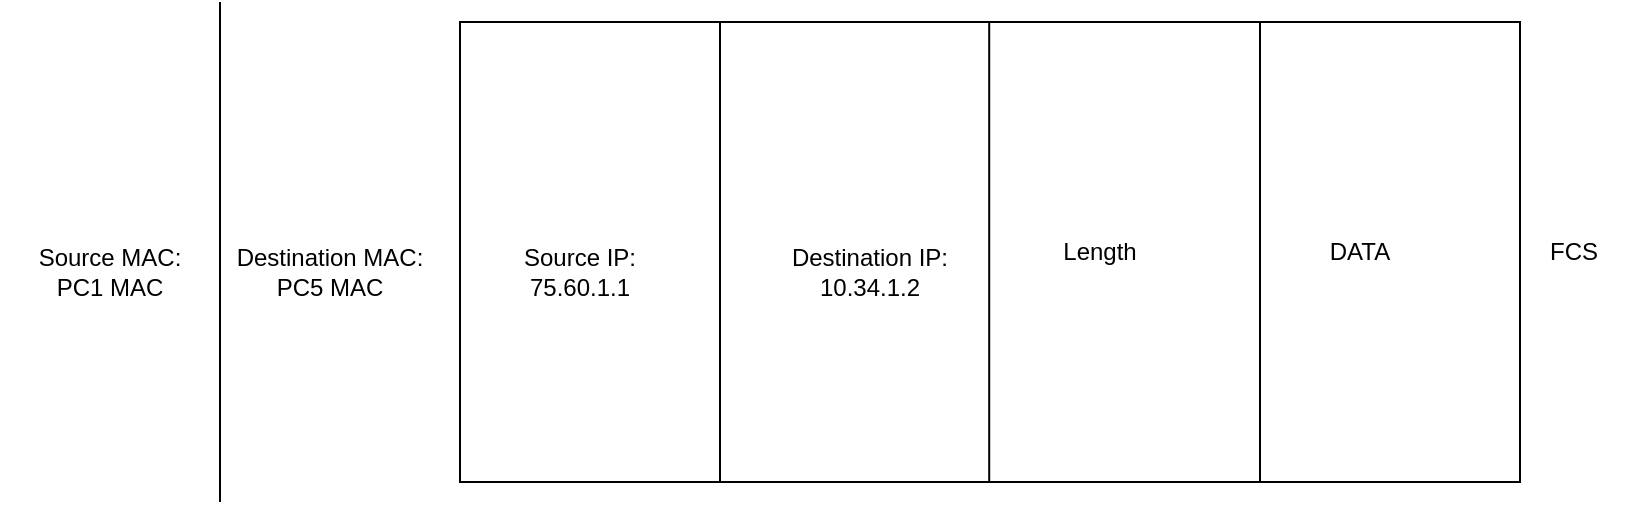 <mxfile version="21.8.2" type="device">
  <diagram name="Page-1" id="eSoGNC92_Jq6P43yJokB">
    <mxGraphModel dx="955" dy="488" grid="1" gridSize="10" guides="1" tooltips="1" connect="1" arrows="1" fold="1" page="1" pageScale="1" pageWidth="827" pageHeight="1169" math="0" shadow="0">
      <root>
        <mxCell id="0" />
        <mxCell id="1" parent="0" />
        <mxCell id="eUa1l-rqsY-52ic8rM7v-1" value="" style="rounded=0;whiteSpace=wrap;html=1;" vertex="1" parent="1">
          <mxGeometry x="240" y="120" width="530" height="230" as="geometry" />
        </mxCell>
        <mxCell id="eUa1l-rqsY-52ic8rM7v-3" value="" style="endArrow=none;html=1;rounded=0;" edge="1" parent="1">
          <mxGeometry width="50" height="50" relative="1" as="geometry">
            <mxPoint x="120" y="360" as="sourcePoint" />
            <mxPoint x="120" y="110" as="targetPoint" />
          </mxGeometry>
        </mxCell>
        <mxCell id="eUa1l-rqsY-52ic8rM7v-4" value="Length" style="text;html=1;strokeColor=none;fillColor=none;align=center;verticalAlign=middle;whiteSpace=wrap;rounded=0;" vertex="1" parent="1">
          <mxGeometry x="530" y="220" width="60" height="30" as="geometry" />
        </mxCell>
        <mxCell id="eUa1l-rqsY-52ic8rM7v-5" value="Source IP: 75.60.1.1" style="text;html=1;strokeColor=none;fillColor=none;align=center;verticalAlign=middle;whiteSpace=wrap;rounded=0;" vertex="1" parent="1">
          <mxGeometry x="260" y="230" width="80" height="30" as="geometry" />
        </mxCell>
        <mxCell id="eUa1l-rqsY-52ic8rM7v-7" value="Source MAC:&lt;br&gt;PC1 MAC" style="text;html=1;strokeColor=none;fillColor=none;align=center;verticalAlign=middle;whiteSpace=wrap;rounded=0;" vertex="1" parent="1">
          <mxGeometry x="10" y="230" width="110" height="30" as="geometry" />
        </mxCell>
        <mxCell id="eUa1l-rqsY-52ic8rM7v-8" value="Destination MAC:&lt;br&gt;PC5 MAC" style="text;html=1;strokeColor=none;fillColor=none;align=center;verticalAlign=middle;whiteSpace=wrap;rounded=0;" vertex="1" parent="1">
          <mxGeometry x="120" y="230" width="110" height="30" as="geometry" />
        </mxCell>
        <mxCell id="eUa1l-rqsY-52ic8rM7v-10" value="" style="endArrow=none;html=1;rounded=0;" edge="1" parent="1" target="eUa1l-rqsY-52ic8rM7v-1">
          <mxGeometry width="50" height="50" relative="1" as="geometry">
            <mxPoint x="400" y="350" as="sourcePoint" />
            <mxPoint x="450" y="300" as="targetPoint" />
          </mxGeometry>
        </mxCell>
        <mxCell id="eUa1l-rqsY-52ic8rM7v-11" value="" style="endArrow=none;html=1;rounded=0;" edge="1" parent="1">
          <mxGeometry width="50" height="50" relative="1" as="geometry">
            <mxPoint x="370" y="350" as="sourcePoint" />
            <mxPoint x="370" y="120" as="targetPoint" />
          </mxGeometry>
        </mxCell>
        <mxCell id="eUa1l-rqsY-52ic8rM7v-15" value="" style="endArrow=none;html=1;rounded=0;" edge="1" parent="1">
          <mxGeometry width="50" height="50" relative="1" as="geometry">
            <mxPoint x="504.6" y="350" as="sourcePoint" />
            <mxPoint x="504.6" y="120" as="targetPoint" />
          </mxGeometry>
        </mxCell>
        <mxCell id="eUa1l-rqsY-52ic8rM7v-16" value="" style="endArrow=none;html=1;rounded=0;" edge="1" parent="1">
          <mxGeometry width="50" height="50" relative="1" as="geometry">
            <mxPoint x="640" y="350" as="sourcePoint" />
            <mxPoint x="640" y="120" as="targetPoint" />
          </mxGeometry>
        </mxCell>
        <mxCell id="eUa1l-rqsY-52ic8rM7v-18" value="Destination IP: 10.34.1.2" style="text;html=1;strokeColor=none;fillColor=none;align=center;verticalAlign=middle;whiteSpace=wrap;rounded=0;" vertex="1" parent="1">
          <mxGeometry x="400" y="230" width="90" height="30" as="geometry" />
        </mxCell>
        <mxCell id="eUa1l-rqsY-52ic8rM7v-19" value="DATA" style="text;html=1;strokeColor=none;fillColor=none;align=center;verticalAlign=middle;whiteSpace=wrap;rounded=0;" vertex="1" parent="1">
          <mxGeometry x="660" y="220" width="60" height="30" as="geometry" />
        </mxCell>
        <mxCell id="eUa1l-rqsY-52ic8rM7v-20" value="FCS" style="text;html=1;strokeColor=none;fillColor=none;align=center;verticalAlign=middle;whiteSpace=wrap;rounded=0;" vertex="1" parent="1">
          <mxGeometry x="767" y="220" width="60" height="30" as="geometry" />
        </mxCell>
      </root>
    </mxGraphModel>
  </diagram>
</mxfile>
